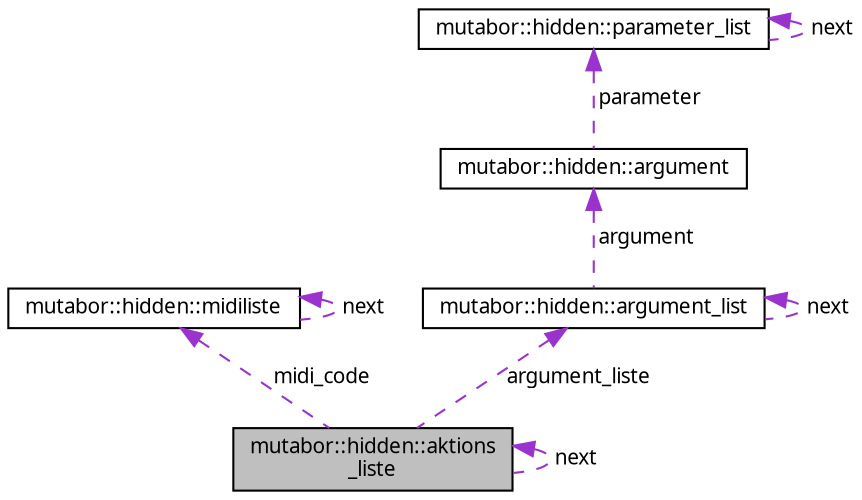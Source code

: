 digraph "mutabor::hidden::aktions_liste"
{
  edge [fontname="Sans",fontsize="10",labelfontname="Sans",labelfontsize="10"];
  node [fontname="Sans",fontsize="10",shape=record];
  Node1 [label="mutabor::hidden::aktions\l_liste",height=0.2,width=0.4,color="black", fillcolor="grey75", style="filled", fontcolor="black"];
  Node2 -> Node1 [dir="back",color="darkorchid3",fontsize="10",style="dashed",label=" midi_code" ,fontname="Sans"];
  Node2 [label="mutabor::hidden::midiliste",height=0.2,width=0.4,color="black", fillcolor="white", style="filled",URL="$d5/d35/structmutabor_1_1hidden_1_1midiliste.html"];
  Node2 -> Node2 [dir="back",color="darkorchid3",fontsize="10",style="dashed",label=" next" ,fontname="Sans"];
  Node1 -> Node1 [dir="back",color="darkorchid3",fontsize="10",style="dashed",label=" next" ,fontname="Sans"];
  Node3 -> Node1 [dir="back",color="darkorchid3",fontsize="10",style="dashed",label=" argument_liste" ,fontname="Sans"];
  Node3 [label="mutabor::hidden::argument_list",height=0.2,width=0.4,color="black", fillcolor="white", style="filled",URL="$d7/ddb/structmutabor_1_1hidden_1_1argument__list.html"];
  Node4 -> Node3 [dir="back",color="darkorchid3",fontsize="10",style="dashed",label=" argument" ,fontname="Sans"];
  Node4 [label="mutabor::hidden::argument",height=0.2,width=0.4,color="black", fillcolor="white", style="filled",URL="$d8/d96/structmutabor_1_1hidden_1_1argument.html"];
  Node5 -> Node4 [dir="back",color="darkorchid3",fontsize="10",style="dashed",label=" parameter" ,fontname="Sans"];
  Node5 [label="mutabor::hidden::parameter_list",height=0.2,width=0.4,color="black", fillcolor="white", style="filled",URL="$d4/d9f/structmutabor_1_1hidden_1_1parameter__list.html"];
  Node5 -> Node5 [dir="back",color="darkorchid3",fontsize="10",style="dashed",label=" next" ,fontname="Sans"];
  Node3 -> Node3 [dir="back",color="darkorchid3",fontsize="10",style="dashed",label=" next" ,fontname="Sans"];
}
